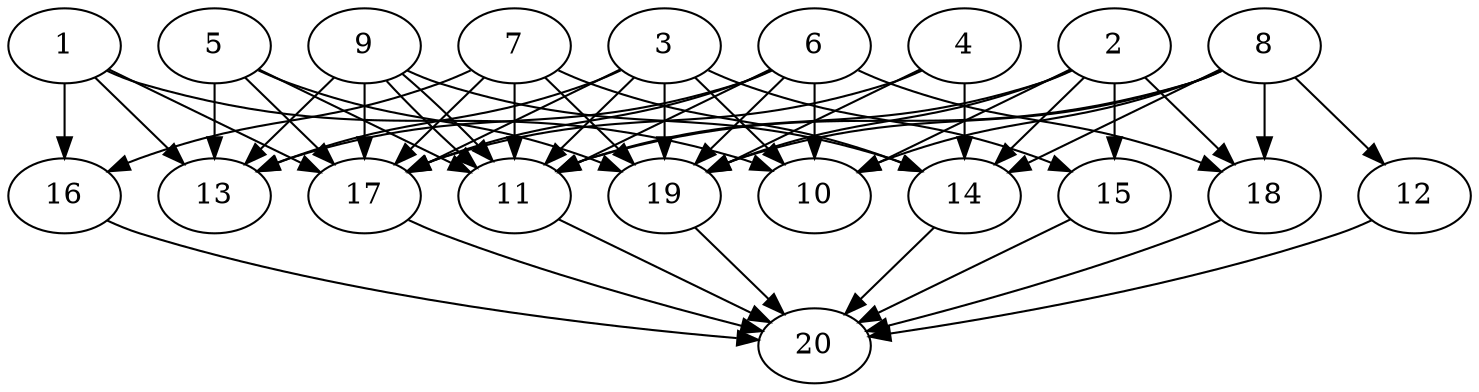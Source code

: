 // DAG automatically generated by daggen at Wed Jul 24 21:20:07 2019
// ./daggen --dot -n 20 --ccr 0.4 --fat 0.8 --regular 0.5 --density 0.8 --mindata 5242880 --maxdata 52428800 
digraph G {
  1 [size="58846720", alpha="0.20", expect_size="23538688"] 
  1 -> 10 [size ="23538688"]
  1 -> 13 [size ="23538688"]
  1 -> 16 [size ="23538688"]
  1 -> 17 [size ="23538688"]
  2 [size="68641280", alpha="0.04", expect_size="27456512"] 
  2 -> 10 [size ="27456512"]
  2 -> 11 [size ="27456512"]
  2 -> 14 [size ="27456512"]
  2 -> 15 [size ="27456512"]
  2 -> 18 [size ="27456512"]
  2 -> 19 [size ="27456512"]
  3 [size="30901760", alpha="0.06", expect_size="12360704"] 
  3 -> 10 [size ="12360704"]
  3 -> 11 [size ="12360704"]
  3 -> 13 [size ="12360704"]
  3 -> 15 [size ="12360704"]
  3 -> 17 [size ="12360704"]
  3 -> 19 [size ="12360704"]
  4 [size="44935680", alpha="0.14", expect_size="17974272"] 
  4 -> 14 [size ="17974272"]
  4 -> 17 [size ="17974272"]
  4 -> 19 [size ="17974272"]
  5 [size="29882880", alpha="0.17", expect_size="11953152"] 
  5 -> 11 [size ="11953152"]
  5 -> 13 [size ="11953152"]
  5 -> 17 [size ="11953152"]
  5 -> 19 [size ="11953152"]
  6 [size="72701440", alpha="0.08", expect_size="29080576"] 
  6 -> 10 [size ="29080576"]
  6 -> 11 [size ="29080576"]
  6 -> 13 [size ="29080576"]
  6 -> 17 [size ="29080576"]
  6 -> 18 [size ="29080576"]
  6 -> 19 [size ="29080576"]
  7 [size="117383680", alpha="0.05", expect_size="46953472"] 
  7 -> 11 [size ="46953472"]
  7 -> 14 [size ="46953472"]
  7 -> 16 [size ="46953472"]
  7 -> 17 [size ="46953472"]
  7 -> 19 [size ="46953472"]
  8 [size="33177600", alpha="0.16", expect_size="13271040"] 
  8 -> 10 [size ="13271040"]
  8 -> 11 [size ="13271040"]
  8 -> 12 [size ="13271040"]
  8 -> 14 [size ="13271040"]
  8 -> 18 [size ="13271040"]
  8 -> 19 [size ="13271040"]
  9 [size="89466880", alpha="0.07", expect_size="35786752"] 
  9 -> 11 [size ="35786752"]
  9 -> 11 [size ="35786752"]
  9 -> 13 [size ="35786752"]
  9 -> 14 [size ="35786752"]
  9 -> 17 [size ="35786752"]
  10 [size="39495680", alpha="0.18", expect_size="15798272"] 
  11 [size="83770880", alpha="0.13", expect_size="33508352"] 
  11 -> 20 [size ="33508352"]
  12 [size="83368960", alpha="0.19", expect_size="33347584"] 
  12 -> 20 [size ="33347584"]
  13 [size="108495360", alpha="0.13", expect_size="43398144"] 
  14 [size="24314880", alpha="0.06", expect_size="9725952"] 
  14 -> 20 [size ="9725952"]
  15 [size="109678080", alpha="0.08", expect_size="43871232"] 
  15 -> 20 [size ="43871232"]
  16 [size="93647360", alpha="0.12", expect_size="37458944"] 
  16 -> 20 [size ="37458944"]
  17 [size="23516160", alpha="0.20", expect_size="9406464"] 
  17 -> 20 [size ="9406464"]
  18 [size="51317760", alpha="0.09", expect_size="20527104"] 
  18 -> 20 [size ="20527104"]
  19 [size="25768960", alpha="0.03", expect_size="10307584"] 
  19 -> 20 [size ="10307584"]
  20 [size="65753600", alpha="0.08", expect_size="26301440"] 
}
